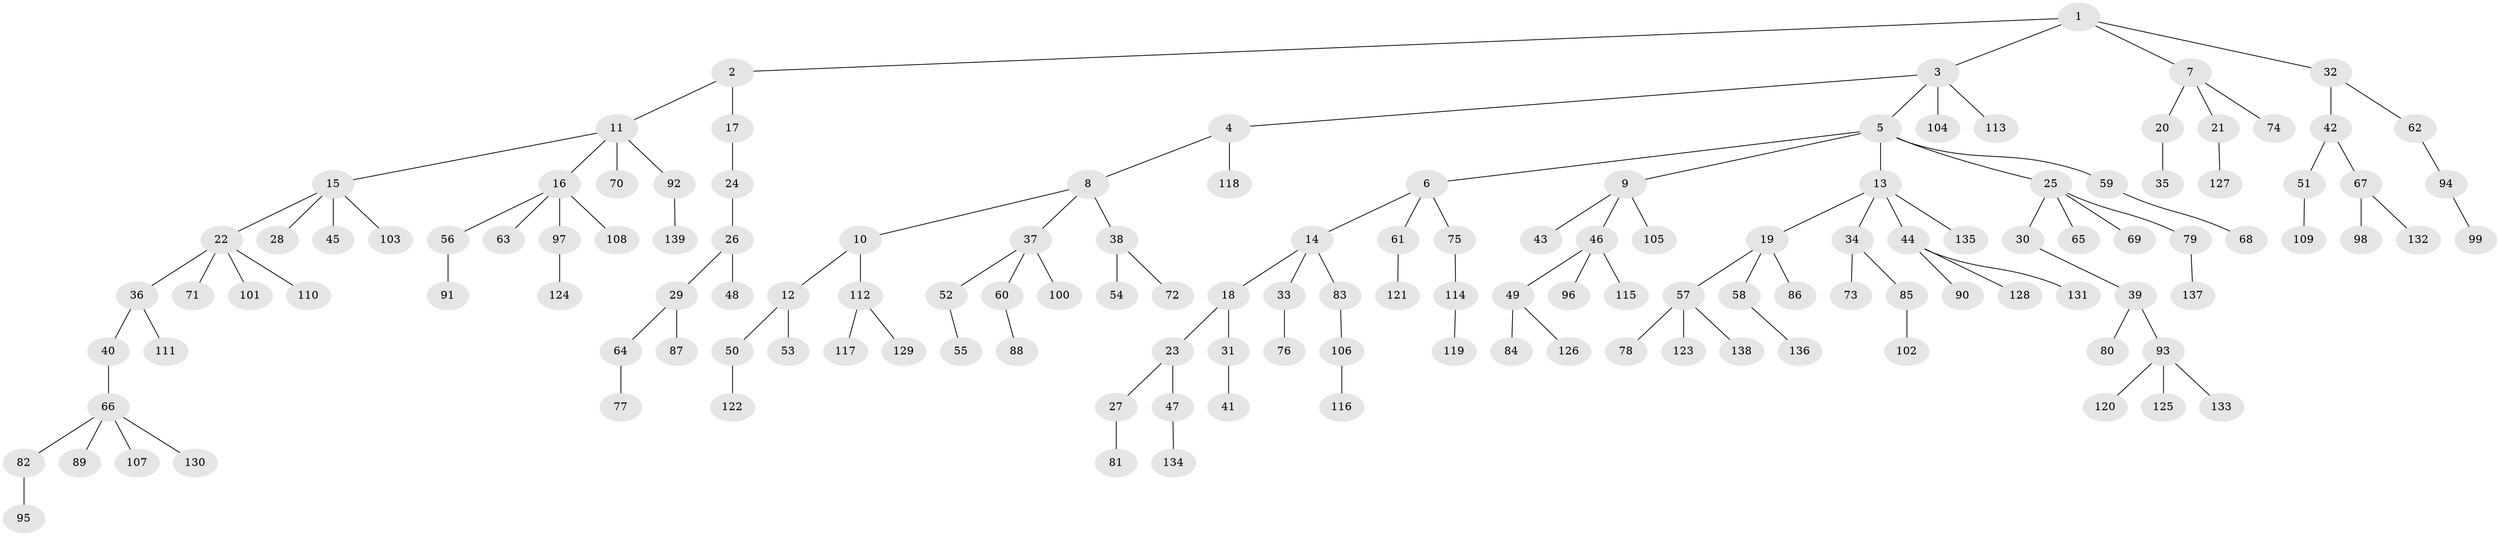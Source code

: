 // Generated by graph-tools (version 1.1) at 2025/15/03/09/25 04:15:32]
// undirected, 139 vertices, 138 edges
graph export_dot {
graph [start="1"]
  node [color=gray90,style=filled];
  1;
  2;
  3;
  4;
  5;
  6;
  7;
  8;
  9;
  10;
  11;
  12;
  13;
  14;
  15;
  16;
  17;
  18;
  19;
  20;
  21;
  22;
  23;
  24;
  25;
  26;
  27;
  28;
  29;
  30;
  31;
  32;
  33;
  34;
  35;
  36;
  37;
  38;
  39;
  40;
  41;
  42;
  43;
  44;
  45;
  46;
  47;
  48;
  49;
  50;
  51;
  52;
  53;
  54;
  55;
  56;
  57;
  58;
  59;
  60;
  61;
  62;
  63;
  64;
  65;
  66;
  67;
  68;
  69;
  70;
  71;
  72;
  73;
  74;
  75;
  76;
  77;
  78;
  79;
  80;
  81;
  82;
  83;
  84;
  85;
  86;
  87;
  88;
  89;
  90;
  91;
  92;
  93;
  94;
  95;
  96;
  97;
  98;
  99;
  100;
  101;
  102;
  103;
  104;
  105;
  106;
  107;
  108;
  109;
  110;
  111;
  112;
  113;
  114;
  115;
  116;
  117;
  118;
  119;
  120;
  121;
  122;
  123;
  124;
  125;
  126;
  127;
  128;
  129;
  130;
  131;
  132;
  133;
  134;
  135;
  136;
  137;
  138;
  139;
  1 -- 2;
  1 -- 3;
  1 -- 7;
  1 -- 32;
  2 -- 11;
  2 -- 17;
  3 -- 4;
  3 -- 5;
  3 -- 104;
  3 -- 113;
  4 -- 8;
  4 -- 118;
  5 -- 6;
  5 -- 9;
  5 -- 13;
  5 -- 25;
  5 -- 59;
  6 -- 14;
  6 -- 61;
  6 -- 75;
  7 -- 20;
  7 -- 21;
  7 -- 74;
  8 -- 10;
  8 -- 37;
  8 -- 38;
  9 -- 43;
  9 -- 46;
  9 -- 105;
  10 -- 12;
  10 -- 112;
  11 -- 15;
  11 -- 16;
  11 -- 70;
  11 -- 92;
  12 -- 50;
  12 -- 53;
  13 -- 19;
  13 -- 34;
  13 -- 44;
  13 -- 135;
  14 -- 18;
  14 -- 33;
  14 -- 83;
  15 -- 22;
  15 -- 28;
  15 -- 45;
  15 -- 103;
  16 -- 56;
  16 -- 63;
  16 -- 97;
  16 -- 108;
  17 -- 24;
  18 -- 23;
  18 -- 31;
  19 -- 57;
  19 -- 58;
  19 -- 86;
  20 -- 35;
  21 -- 127;
  22 -- 36;
  22 -- 71;
  22 -- 101;
  22 -- 110;
  23 -- 27;
  23 -- 47;
  24 -- 26;
  25 -- 30;
  25 -- 65;
  25 -- 69;
  25 -- 79;
  26 -- 29;
  26 -- 48;
  27 -- 81;
  29 -- 64;
  29 -- 87;
  30 -- 39;
  31 -- 41;
  32 -- 42;
  32 -- 62;
  33 -- 76;
  34 -- 73;
  34 -- 85;
  36 -- 40;
  36 -- 111;
  37 -- 52;
  37 -- 60;
  37 -- 100;
  38 -- 54;
  38 -- 72;
  39 -- 80;
  39 -- 93;
  40 -- 66;
  42 -- 51;
  42 -- 67;
  44 -- 90;
  44 -- 128;
  44 -- 131;
  46 -- 49;
  46 -- 96;
  46 -- 115;
  47 -- 134;
  49 -- 84;
  49 -- 126;
  50 -- 122;
  51 -- 109;
  52 -- 55;
  56 -- 91;
  57 -- 78;
  57 -- 123;
  57 -- 138;
  58 -- 136;
  59 -- 68;
  60 -- 88;
  61 -- 121;
  62 -- 94;
  64 -- 77;
  66 -- 82;
  66 -- 89;
  66 -- 107;
  66 -- 130;
  67 -- 98;
  67 -- 132;
  75 -- 114;
  79 -- 137;
  82 -- 95;
  83 -- 106;
  85 -- 102;
  92 -- 139;
  93 -- 120;
  93 -- 125;
  93 -- 133;
  94 -- 99;
  97 -- 124;
  106 -- 116;
  112 -- 117;
  112 -- 129;
  114 -- 119;
}
